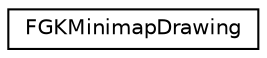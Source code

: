 digraph "Graphical Class Hierarchy"
{
 // LATEX_PDF_SIZE
  edge [fontname="Helvetica",fontsize="10",labelfontname="Helvetica",labelfontsize="10"];
  node [fontname="Helvetica",fontsize="10",shape=record];
  rankdir="LR";
  Node0 [label="FGKMinimapDrawing",height=0.2,width=0.4,color="black", fillcolor="white", style="filled",URL="$structFGKMinimapDrawing.html",tooltip=" "];
}
